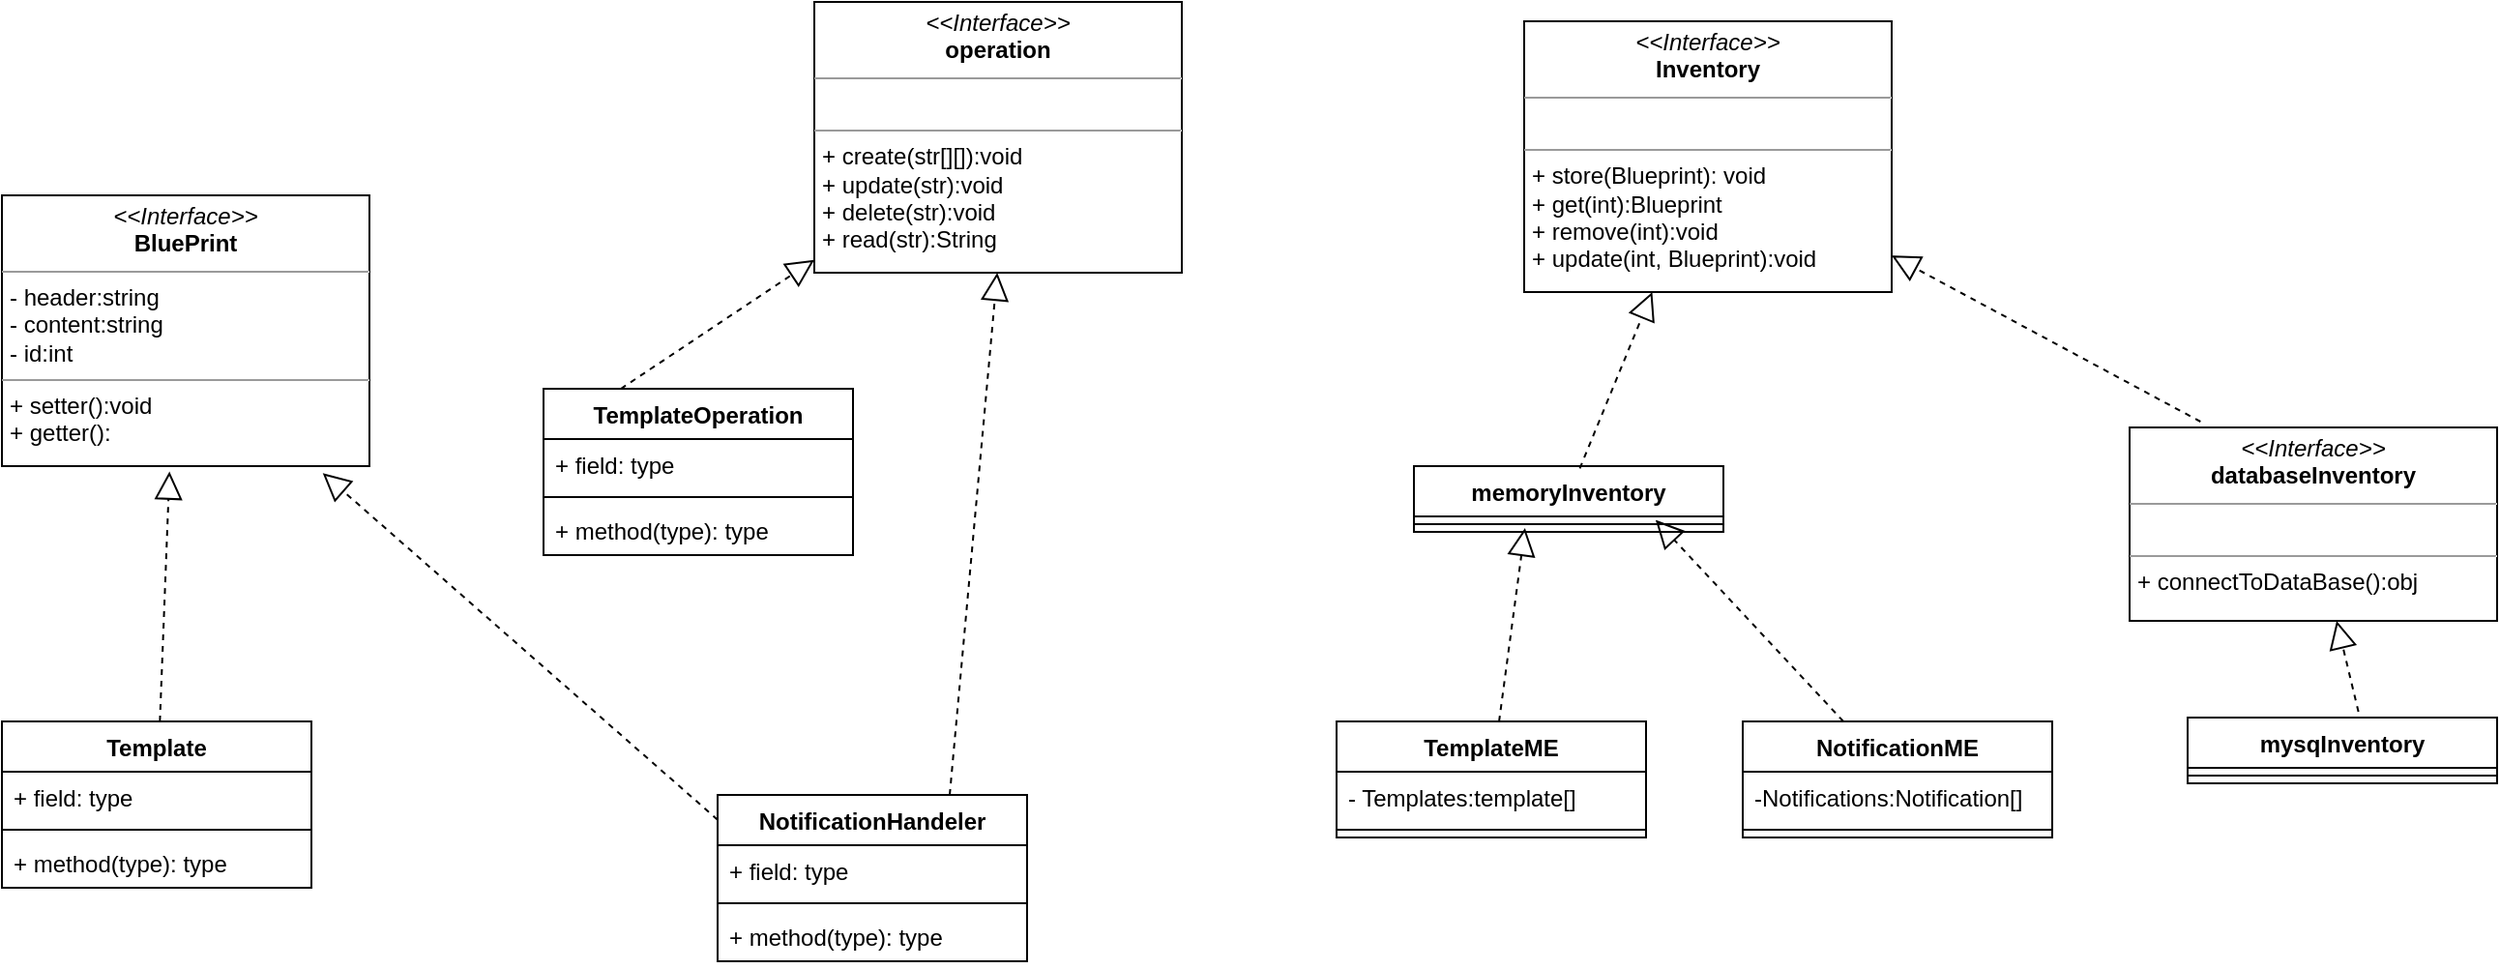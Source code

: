 <mxfile version="13.10.2" type="device"><diagram id="C5RBs43oDa-KdzZeNtuy" name="Page-1"><mxGraphModel dx="1125" dy="1763" grid="1" gridSize="10" guides="1" tooltips="1" connect="1" arrows="1" fold="1" page="1" pageScale="1" pageWidth="827" pageHeight="1169" math="0" shadow="0"><root><mxCell id="WIyWlLk6GJQsqaUBKTNV-0"/><mxCell id="WIyWlLk6GJQsqaUBKTNV-1" parent="WIyWlLk6GJQsqaUBKTNV-0"/><mxCell id="IWj9S7ZG1tQZ0IlekvHg-32" value="&lt;p style=&quot;margin: 0px ; margin-top: 4px ; text-align: center&quot;&gt;&lt;i&gt;&amp;lt;&amp;lt;Interface&amp;gt;&amp;gt;&lt;/i&gt;&lt;br&gt;&lt;b&gt;Inventory&lt;/b&gt;&lt;/p&gt;&lt;hr size=&quot;1&quot;&gt;&lt;p style=&quot;margin: 0px ; margin-left: 4px&quot;&gt;&lt;br&gt;&lt;/p&gt;&lt;hr size=&quot;1&quot;&gt;&lt;p style=&quot;margin: 0px ; margin-left: 4px&quot;&gt;+ store(Blueprint): void&lt;br style=&quot;padding: 0px ; margin: 0px&quot;&gt;+ get(int):Blueprint&lt;br style=&quot;padding: 0px ; margin: 0px&quot;&gt;+ remove(int):void&lt;br&gt;&lt;/p&gt;&lt;p style=&quot;margin: 0px ; margin-left: 4px&quot;&gt;+ update(int, Blueprint):void&lt;/p&gt;" style="verticalAlign=top;align=left;overflow=fill;fontSize=12;fontFamily=Helvetica;html=1;" vertex="1" parent="WIyWlLk6GJQsqaUBKTNV-1"><mxGeometry x="827" y="-760" width="190" height="140" as="geometry"/></mxCell><mxCell id="IWj9S7ZG1tQZ0IlekvHg-37" value="memoryInventory" style="swimlane;fontStyle=1;align=center;verticalAlign=top;childLayout=stackLayout;horizontal=1;startSize=26;horizontalStack=0;resizeParent=1;resizeParentMax=0;resizeLast=0;collapsible=1;marginBottom=0;" vertex="1" parent="WIyWlLk6GJQsqaUBKTNV-1"><mxGeometry x="770" y="-530" width="160" height="34" as="geometry"/></mxCell><mxCell id="IWj9S7ZG1tQZ0IlekvHg-39" value="" style="line;strokeWidth=1;fillColor=none;align=left;verticalAlign=middle;spacingTop=-1;spacingLeft=3;spacingRight=3;rotatable=0;labelPosition=right;points=[];portConstraint=eastwest;" vertex="1" parent="IWj9S7ZG1tQZ0IlekvHg-37"><mxGeometry y="26" width="160" height="8" as="geometry"/></mxCell><mxCell id="IWj9S7ZG1tQZ0IlekvHg-45" value="&lt;p style=&quot;margin: 0px ; margin-top: 4px ; text-align: center&quot;&gt;&lt;i&gt;&amp;lt;&amp;lt;Interface&amp;gt;&amp;gt;&lt;/i&gt;&lt;br&gt;&lt;span style=&quot;font-weight: 700&quot;&gt;databaseInventory&lt;/span&gt;&lt;br&gt;&lt;/p&gt;&lt;hr size=&quot;1&quot;&gt;&lt;p style=&quot;margin: 0px ; margin-left: 4px&quot;&gt;&lt;br&gt;&lt;/p&gt;&lt;hr size=&quot;1&quot;&gt;&lt;p style=&quot;margin: 0px ; margin-left: 4px&quot;&gt;+ connectToDataBase():obj&lt;br&gt;&lt;/p&gt;" style="verticalAlign=top;align=left;overflow=fill;fontSize=12;fontFamily=Helvetica;html=1;" vertex="1" parent="WIyWlLk6GJQsqaUBKTNV-1"><mxGeometry x="1140" y="-550" width="190" height="100" as="geometry"/></mxCell><mxCell id="IWj9S7ZG1tQZ0IlekvHg-50" value="mysqInventory" style="swimlane;fontStyle=1;align=center;verticalAlign=top;childLayout=stackLayout;horizontal=1;startSize=26;horizontalStack=0;resizeParent=1;resizeParentMax=0;resizeLast=0;collapsible=1;marginBottom=0;" vertex="1" parent="WIyWlLk6GJQsqaUBKTNV-1"><mxGeometry x="1170" y="-400" width="160" height="34" as="geometry"/></mxCell><mxCell id="IWj9S7ZG1tQZ0IlekvHg-52" value="" style="line;strokeWidth=1;fillColor=none;align=left;verticalAlign=middle;spacingTop=-1;spacingLeft=3;spacingRight=3;rotatable=0;labelPosition=right;points=[];portConstraint=eastwest;" vertex="1" parent="IWj9S7ZG1tQZ0IlekvHg-50"><mxGeometry y="26" width="160" height="8" as="geometry"/></mxCell><mxCell id="IWj9S7ZG1tQZ0IlekvHg-62" value="TemplateME" style="swimlane;fontStyle=1;align=center;verticalAlign=top;childLayout=stackLayout;horizontal=1;startSize=26;horizontalStack=0;resizeParent=1;resizeParentMax=0;resizeLast=0;collapsible=1;marginBottom=0;" vertex="1" parent="WIyWlLk6GJQsqaUBKTNV-1"><mxGeometry x="730" y="-398" width="160" height="60" as="geometry"/></mxCell><mxCell id="IWj9S7ZG1tQZ0IlekvHg-63" value="- Templates:template[]" style="text;strokeColor=none;fillColor=none;align=left;verticalAlign=top;spacingLeft=4;spacingRight=4;overflow=hidden;rotatable=0;points=[[0,0.5],[1,0.5]];portConstraint=eastwest;" vertex="1" parent="IWj9S7ZG1tQZ0IlekvHg-62"><mxGeometry y="26" width="160" height="26" as="geometry"/></mxCell><mxCell id="IWj9S7ZG1tQZ0IlekvHg-64" value="" style="line;strokeWidth=1;fillColor=none;align=left;verticalAlign=middle;spacingTop=-1;spacingLeft=3;spacingRight=3;rotatable=0;labelPosition=right;points=[];portConstraint=eastwest;" vertex="1" parent="IWj9S7ZG1tQZ0IlekvHg-62"><mxGeometry y="52" width="160" height="8" as="geometry"/></mxCell><mxCell id="IWj9S7ZG1tQZ0IlekvHg-66" value="NotificationME" style="swimlane;fontStyle=1;align=center;verticalAlign=top;childLayout=stackLayout;horizontal=1;startSize=26;horizontalStack=0;resizeParent=1;resizeParentMax=0;resizeLast=0;collapsible=1;marginBottom=0;" vertex="1" parent="WIyWlLk6GJQsqaUBKTNV-1"><mxGeometry x="940" y="-398" width="160" height="60" as="geometry"/></mxCell><mxCell id="IWj9S7ZG1tQZ0IlekvHg-67" value="-Notifications:Notification[]" style="text;strokeColor=none;fillColor=none;align=left;verticalAlign=top;spacingLeft=4;spacingRight=4;overflow=hidden;rotatable=0;points=[[0,0.5],[1,0.5]];portConstraint=eastwest;" vertex="1" parent="IWj9S7ZG1tQZ0IlekvHg-66"><mxGeometry y="26" width="160" height="26" as="geometry"/></mxCell><mxCell id="IWj9S7ZG1tQZ0IlekvHg-68" value="" style="line;strokeWidth=1;fillColor=none;align=left;verticalAlign=middle;spacingTop=-1;spacingLeft=3;spacingRight=3;rotatable=0;labelPosition=right;points=[];portConstraint=eastwest;" vertex="1" parent="IWj9S7ZG1tQZ0IlekvHg-66"><mxGeometry y="52" width="160" height="8" as="geometry"/></mxCell><mxCell id="IWj9S7ZG1tQZ0IlekvHg-85" value="&lt;p style=&quot;margin: 0px ; margin-top: 4px ; text-align: center&quot;&gt;&lt;i&gt;&amp;lt;&amp;lt;Interface&amp;gt;&amp;gt;&lt;/i&gt;&lt;br&gt;&lt;b&gt;operation&lt;/b&gt;&lt;/p&gt;&lt;hr size=&quot;1&quot;&gt;&lt;p style=&quot;margin: 0px ; margin-left: 4px&quot;&gt;&lt;br&gt;&lt;/p&gt;&lt;hr size=&quot;1&quot;&gt;&lt;p style=&quot;margin: 0px ; margin-left: 4px&quot;&gt;+ create(str[][]):void&lt;br style=&quot;padding: 0px ; margin: 0px&quot;&gt;+ update(str):void&lt;br style=&quot;padding: 0px ; margin: 0px&quot;&gt;+ delete(str):void&lt;br style=&quot;padding: 0px ; margin: 0px&quot;&gt;+ read(str):String&lt;/p&gt;&lt;div style=&quot;padding: 0px ; margin: 0px&quot;&gt;&lt;br style=&quot;padding: 0px ; margin: 0px&quot;&gt;&lt;/div&gt;" style="verticalAlign=top;align=left;overflow=fill;fontSize=12;fontFamily=Helvetica;html=1;" vertex="1" parent="WIyWlLk6GJQsqaUBKTNV-1"><mxGeometry x="460" y="-770" width="190" height="140" as="geometry"/></mxCell><mxCell id="IWj9S7ZG1tQZ0IlekvHg-108" value="&lt;p style=&quot;margin: 0px ; margin-top: 4px ; text-align: center&quot;&gt;&lt;i&gt;&amp;lt;&amp;lt;Interface&amp;gt;&amp;gt;&lt;/i&gt;&lt;br&gt;&lt;b&gt;BluePrint&lt;/b&gt;&lt;/p&gt;&lt;hr size=&quot;1&quot;&gt;&lt;p style=&quot;margin: 0px ; margin-left: 4px&quot;&gt;- header:string&lt;br&gt;- content:string&amp;nbsp;&lt;/p&gt;&lt;p style=&quot;margin: 0px ; margin-left: 4px&quot;&gt;- id:int&lt;/p&gt;&lt;hr size=&quot;1&quot;&gt;&lt;p style=&quot;margin: 0px ; margin-left: 4px&quot;&gt;+ setter():void&lt;/p&gt;&lt;p style=&quot;margin: 0px ; margin-left: 4px&quot;&gt;+ getter():&lt;/p&gt;" style="verticalAlign=top;align=left;overflow=fill;fontSize=12;fontFamily=Helvetica;html=1;" vertex="1" parent="WIyWlLk6GJQsqaUBKTNV-1"><mxGeometry x="40" y="-670" width="190" height="140" as="geometry"/></mxCell><mxCell id="IWj9S7ZG1tQZ0IlekvHg-111" value="Template" style="swimlane;fontStyle=1;align=center;verticalAlign=top;childLayout=stackLayout;horizontal=1;startSize=26;horizontalStack=0;resizeParent=1;resizeParentMax=0;resizeLast=0;collapsible=1;marginBottom=0;" vertex="1" parent="WIyWlLk6GJQsqaUBKTNV-1"><mxGeometry x="40" y="-398" width="160" height="86" as="geometry"/></mxCell><mxCell id="IWj9S7ZG1tQZ0IlekvHg-112" value="+ field: type" style="text;strokeColor=none;fillColor=none;align=left;verticalAlign=top;spacingLeft=4;spacingRight=4;overflow=hidden;rotatable=0;points=[[0,0.5],[1,0.5]];portConstraint=eastwest;" vertex="1" parent="IWj9S7ZG1tQZ0IlekvHg-111"><mxGeometry y="26" width="160" height="26" as="geometry"/></mxCell><mxCell id="IWj9S7ZG1tQZ0IlekvHg-113" value="" style="line;strokeWidth=1;fillColor=none;align=left;verticalAlign=middle;spacingTop=-1;spacingLeft=3;spacingRight=3;rotatable=0;labelPosition=right;points=[];portConstraint=eastwest;" vertex="1" parent="IWj9S7ZG1tQZ0IlekvHg-111"><mxGeometry y="52" width="160" height="8" as="geometry"/></mxCell><mxCell id="IWj9S7ZG1tQZ0IlekvHg-114" value="+ method(type): type" style="text;strokeColor=none;fillColor=none;align=left;verticalAlign=top;spacingLeft=4;spacingRight=4;overflow=hidden;rotatable=0;points=[[0,0.5],[1,0.5]];portConstraint=eastwest;" vertex="1" parent="IWj9S7ZG1tQZ0IlekvHg-111"><mxGeometry y="60" width="160" height="26" as="geometry"/></mxCell><mxCell id="IWj9S7ZG1tQZ0IlekvHg-115" value="TemplateOperation" style="swimlane;fontStyle=1;align=center;verticalAlign=top;childLayout=stackLayout;horizontal=1;startSize=26;horizontalStack=0;resizeParent=1;resizeParentMax=0;resizeLast=0;collapsible=1;marginBottom=0;" vertex="1" parent="WIyWlLk6GJQsqaUBKTNV-1"><mxGeometry x="320" y="-570" width="160" height="86" as="geometry"/></mxCell><mxCell id="IWj9S7ZG1tQZ0IlekvHg-116" value="+ field: type" style="text;strokeColor=none;fillColor=none;align=left;verticalAlign=top;spacingLeft=4;spacingRight=4;overflow=hidden;rotatable=0;points=[[0,0.5],[1,0.5]];portConstraint=eastwest;" vertex="1" parent="IWj9S7ZG1tQZ0IlekvHg-115"><mxGeometry y="26" width="160" height="26" as="geometry"/></mxCell><mxCell id="IWj9S7ZG1tQZ0IlekvHg-117" value="" style="line;strokeWidth=1;fillColor=none;align=left;verticalAlign=middle;spacingTop=-1;spacingLeft=3;spacingRight=3;rotatable=0;labelPosition=right;points=[];portConstraint=eastwest;" vertex="1" parent="IWj9S7ZG1tQZ0IlekvHg-115"><mxGeometry y="52" width="160" height="8" as="geometry"/></mxCell><mxCell id="IWj9S7ZG1tQZ0IlekvHg-118" value="+ method(type): type" style="text;strokeColor=none;fillColor=none;align=left;verticalAlign=top;spacingLeft=4;spacingRight=4;overflow=hidden;rotatable=0;points=[[0,0.5],[1,0.5]];portConstraint=eastwest;" vertex="1" parent="IWj9S7ZG1tQZ0IlekvHg-115"><mxGeometry y="60" width="160" height="26" as="geometry"/></mxCell><mxCell id="IWj9S7ZG1tQZ0IlekvHg-125" value="NotificationHandeler" style="swimlane;fontStyle=1;align=center;verticalAlign=top;childLayout=stackLayout;horizontal=1;startSize=26;horizontalStack=0;resizeParent=1;resizeParentMax=0;resizeLast=0;collapsible=1;marginBottom=0;" vertex="1" parent="WIyWlLk6GJQsqaUBKTNV-1"><mxGeometry x="410" y="-360" width="160" height="86" as="geometry"/></mxCell><mxCell id="IWj9S7ZG1tQZ0IlekvHg-126" value="+ field: type" style="text;strokeColor=none;fillColor=none;align=left;verticalAlign=top;spacingLeft=4;spacingRight=4;overflow=hidden;rotatable=0;points=[[0,0.5],[1,0.5]];portConstraint=eastwest;" vertex="1" parent="IWj9S7ZG1tQZ0IlekvHg-125"><mxGeometry y="26" width="160" height="26" as="geometry"/></mxCell><mxCell id="IWj9S7ZG1tQZ0IlekvHg-127" value="" style="line;strokeWidth=1;fillColor=none;align=left;verticalAlign=middle;spacingTop=-1;spacingLeft=3;spacingRight=3;rotatable=0;labelPosition=right;points=[];portConstraint=eastwest;" vertex="1" parent="IWj9S7ZG1tQZ0IlekvHg-125"><mxGeometry y="52" width="160" height="8" as="geometry"/></mxCell><mxCell id="IWj9S7ZG1tQZ0IlekvHg-128" value="+ method(type): type" style="text;strokeColor=none;fillColor=none;align=left;verticalAlign=top;spacingLeft=4;spacingRight=4;overflow=hidden;rotatable=0;points=[[0,0.5],[1,0.5]];portConstraint=eastwest;" vertex="1" parent="IWj9S7ZG1tQZ0IlekvHg-125"><mxGeometry y="60" width="160" height="26" as="geometry"/></mxCell><mxCell id="IWj9S7ZG1tQZ0IlekvHg-129" value="" style="endArrow=block;dashed=1;endFill=0;endSize=12;html=1;entryX=0.456;entryY=1.02;entryDx=0;entryDy=0;entryPerimeter=0;" edge="1" parent="WIyWlLk6GJQsqaUBKTNV-1" source="IWj9S7ZG1tQZ0IlekvHg-111" target="IWj9S7ZG1tQZ0IlekvHg-108"><mxGeometry width="160" relative="1" as="geometry"><mxPoint x="240" y="-490" as="sourcePoint"/><mxPoint x="400" y="-490" as="targetPoint"/></mxGeometry></mxCell><mxCell id="IWj9S7ZG1tQZ0IlekvHg-130" value="" style="endArrow=block;dashed=1;endFill=0;endSize=12;html=1;exitX=0.25;exitY=0;exitDx=0;exitDy=0;" edge="1" parent="WIyWlLk6GJQsqaUBKTNV-1" source="IWj9S7ZG1tQZ0IlekvHg-115" target="IWj9S7ZG1tQZ0IlekvHg-85"><mxGeometry width="160" relative="1" as="geometry"><mxPoint x="450" y="-590" as="sourcePoint"/><mxPoint x="454.982" y="-719.2" as="targetPoint"/></mxGeometry></mxCell><mxCell id="IWj9S7ZG1tQZ0IlekvHg-131" value="" style="endArrow=block;dashed=1;endFill=0;endSize=12;html=1;entryX=0.456;entryY=1.02;entryDx=0;entryDy=0;entryPerimeter=0;exitX=0.75;exitY=0;exitDx=0;exitDy=0;" edge="1" parent="WIyWlLk6GJQsqaUBKTNV-1" source="IWj9S7ZG1tQZ0IlekvHg-125"><mxGeometry width="160" relative="1" as="geometry"><mxPoint x="554.6" y="-390.8" as="sourcePoint"/><mxPoint x="554.582" y="-630.0" as="targetPoint"/></mxGeometry></mxCell><mxCell id="IWj9S7ZG1tQZ0IlekvHg-133" value="" style="endArrow=block;dashed=1;endFill=0;endSize=12;html=1;entryX=0.873;entryY=1.026;entryDx=0;entryDy=0;entryPerimeter=0;exitX=0;exitY=0.149;exitDx=0;exitDy=0;exitPerimeter=0;" edge="1" parent="WIyWlLk6GJQsqaUBKTNV-1" source="IWj9S7ZG1tQZ0IlekvHg-125" target="IWj9S7ZG1tQZ0IlekvHg-108"><mxGeometry width="160" relative="1" as="geometry"><mxPoint x="290" y="-440" as="sourcePoint"/><mxPoint x="294.982" y="-569.2" as="targetPoint"/></mxGeometry></mxCell><mxCell id="IWj9S7ZG1tQZ0IlekvHg-134" value="" style="endArrow=block;dashed=1;endFill=0;endSize=12;html=1;exitX=0.536;exitY=0.034;exitDx=0;exitDy=0;exitPerimeter=0;" edge="1" parent="WIyWlLk6GJQsqaUBKTNV-1" source="IWj9S7ZG1tQZ0IlekvHg-37" target="IWj9S7ZG1tQZ0IlekvHg-32"><mxGeometry width="160" relative="1" as="geometry"><mxPoint x="860" y="-540" as="sourcePoint"/><mxPoint x="894.982" y="-699.2" as="targetPoint"/></mxGeometry></mxCell><mxCell id="IWj9S7ZG1tQZ0IlekvHg-135" value="" style="endArrow=block;dashed=1;endFill=0;endSize=12;html=1;exitX=0.193;exitY=-0.03;exitDx=0;exitDy=0;exitPerimeter=0;" edge="1" parent="WIyWlLk6GJQsqaUBKTNV-1" source="IWj9S7ZG1tQZ0IlekvHg-45" target="IWj9S7ZG1tQZ0IlekvHg-32"><mxGeometry width="160" relative="1" as="geometry"><mxPoint x="1030" y="-580" as="sourcePoint"/><mxPoint x="1034.982" y="-709.2" as="targetPoint"/></mxGeometry></mxCell><mxCell id="IWj9S7ZG1tQZ0IlekvHg-136" value="" style="endArrow=block;dashed=1;endFill=0;endSize=12;html=1;entryX=0.359;entryY=0.75;entryDx=0;entryDy=0;entryPerimeter=0;" edge="1" parent="WIyWlLk6GJQsqaUBKTNV-1" source="IWj9S7ZG1tQZ0IlekvHg-62" target="IWj9S7ZG1tQZ0IlekvHg-39"><mxGeometry width="160" relative="1" as="geometry"><mxPoint x="810" y="-410" as="sourcePoint"/><mxPoint x="834.982" y="-589.2" as="targetPoint"/></mxGeometry></mxCell><mxCell id="IWj9S7ZG1tQZ0IlekvHg-137" value="" style="endArrow=block;dashed=1;endFill=0;endSize=12;html=1;entryX=0.781;entryY=0.229;entryDx=0;entryDy=0;entryPerimeter=0;" edge="1" parent="WIyWlLk6GJQsqaUBKTNV-1" source="IWj9S7ZG1tQZ0IlekvHg-66" target="IWj9S7ZG1tQZ0IlekvHg-39"><mxGeometry width="160" relative="1" as="geometry"><mxPoint x="1010" y="-400" as="sourcePoint"/><mxPoint x="944.982" y="-599.2" as="targetPoint"/></mxGeometry></mxCell><mxCell id="IWj9S7ZG1tQZ0IlekvHg-138" value="" style="endArrow=block;dashed=1;endFill=0;endSize=12;html=1;exitX=0.552;exitY=-0.088;exitDx=0;exitDy=0;exitPerimeter=0;" edge="1" parent="WIyWlLk6GJQsqaUBKTNV-1" source="IWj9S7ZG1tQZ0IlekvHg-50" target="IWj9S7ZG1tQZ0IlekvHg-45"><mxGeometry width="160" relative="1" as="geometry"><mxPoint x="1250" y="-430" as="sourcePoint"/><mxPoint x="1254.982" y="-559.2" as="targetPoint"/></mxGeometry></mxCell></root></mxGraphModel></diagram></mxfile>